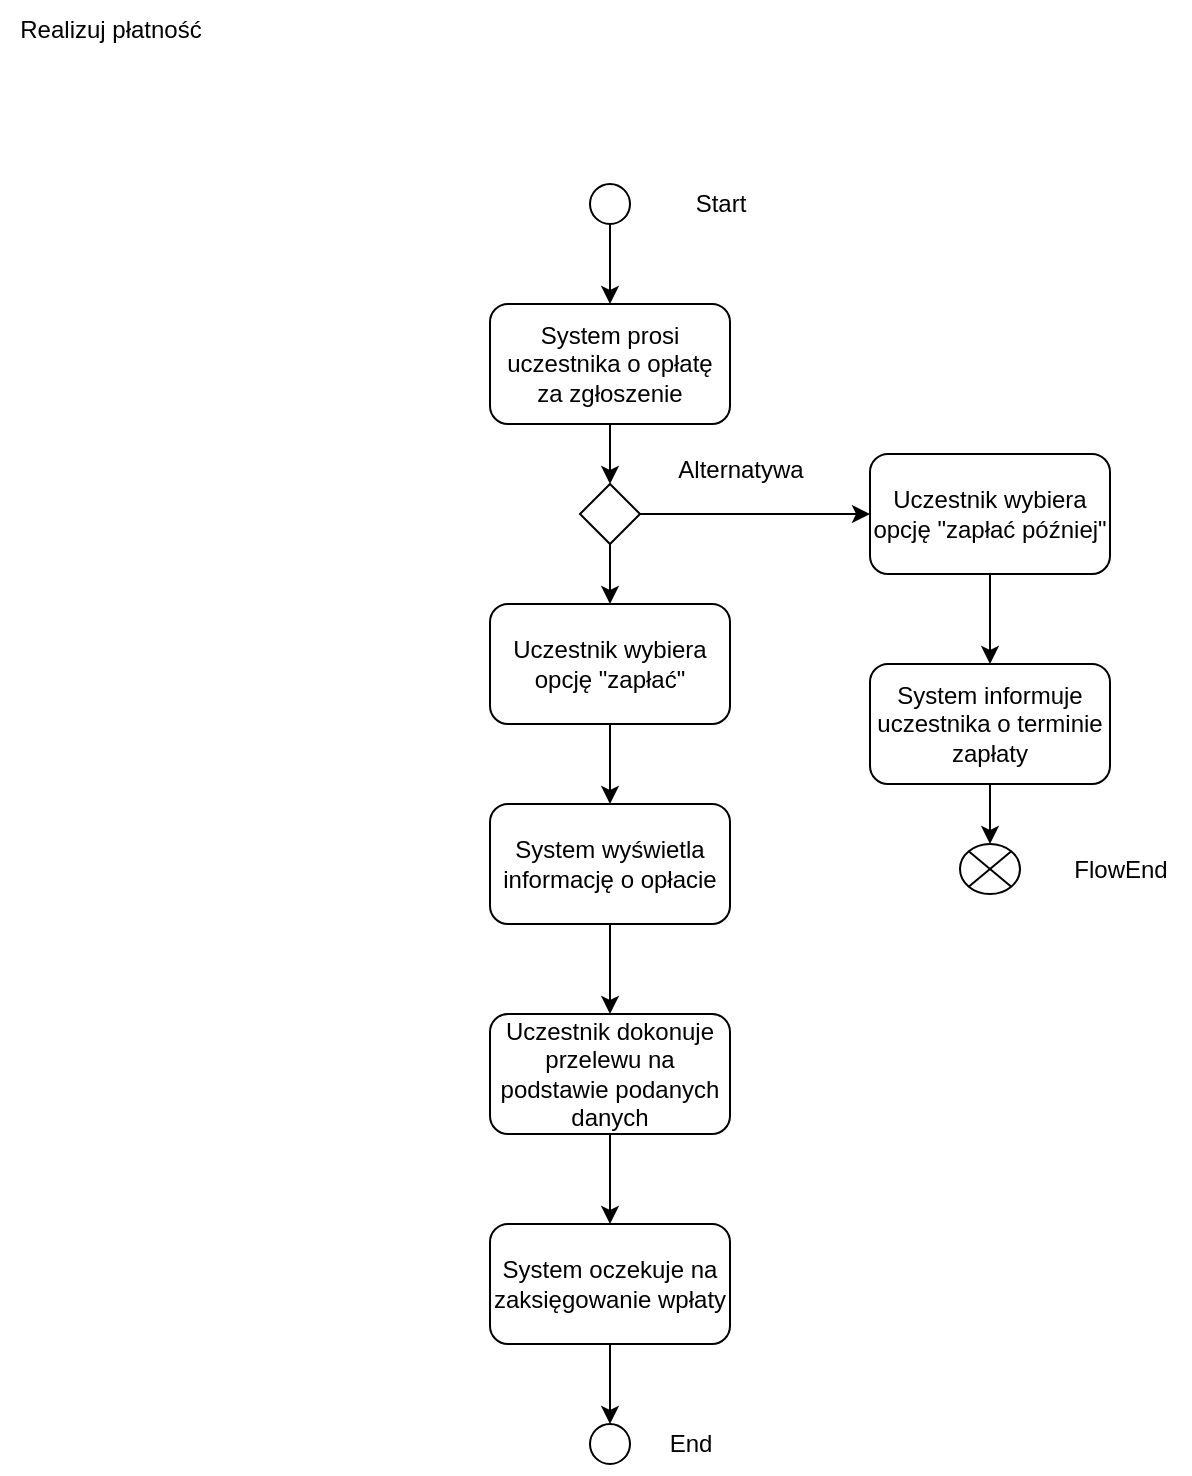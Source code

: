 <mxfile version="24.4.9" type="device">
  <diagram name="Strona-1" id="Gm5R9GJYZE6KJwTukySA">
    <mxGraphModel dx="1235" dy="768" grid="1" gridSize="10" guides="1" tooltips="1" connect="1" arrows="1" fold="1" page="1" pageScale="1" pageWidth="827" pageHeight="1169" math="0" shadow="0">
      <root>
        <mxCell id="0" />
        <mxCell id="1" parent="0" />
        <mxCell id="Gp1HVrZAnIkyRMGSitiX-1" value="Realizuj płatność" style="text;html=1;align=center;verticalAlign=middle;resizable=0;points=[];autosize=1;strokeColor=none;fillColor=none;" vertex="1" parent="1">
          <mxGeometry x="15" y="48" width="110" height="30" as="geometry" />
        </mxCell>
        <mxCell id="Gp1HVrZAnIkyRMGSitiX-8" value="" style="edgeStyle=orthogonalEdgeStyle;rounded=0;orthogonalLoop=1;jettySize=auto;html=1;" edge="1" parent="1" source="Gp1HVrZAnIkyRMGSitiX-2" target="Gp1HVrZAnIkyRMGSitiX-6">
          <mxGeometry relative="1" as="geometry" />
        </mxCell>
        <mxCell id="Gp1HVrZAnIkyRMGSitiX-2" value="System prosi uczestnika o opłatę za zgłoszenie" style="rounded=1;whiteSpace=wrap;html=1;" vertex="1" parent="1">
          <mxGeometry x="260" y="200" width="120" height="60" as="geometry" />
        </mxCell>
        <mxCell id="Gp1HVrZAnIkyRMGSitiX-4" value="" style="edgeStyle=orthogonalEdgeStyle;rounded=0;orthogonalLoop=1;jettySize=auto;html=1;" edge="1" parent="1" source="Gp1HVrZAnIkyRMGSitiX-3" target="Gp1HVrZAnIkyRMGSitiX-2">
          <mxGeometry relative="1" as="geometry" />
        </mxCell>
        <mxCell id="Gp1HVrZAnIkyRMGSitiX-3" value="" style="ellipse;whiteSpace=wrap;html=1;aspect=fixed;" vertex="1" parent="1">
          <mxGeometry x="310" y="140" width="20" height="20" as="geometry" />
        </mxCell>
        <mxCell id="Gp1HVrZAnIkyRMGSitiX-5" value="Start" style="text;html=1;align=center;verticalAlign=middle;resizable=0;points=[];autosize=1;strokeColor=none;fillColor=none;" vertex="1" parent="1">
          <mxGeometry x="350" y="135" width="50" height="30" as="geometry" />
        </mxCell>
        <mxCell id="Gp1HVrZAnIkyRMGSitiX-16" value="" style="edgeStyle=orthogonalEdgeStyle;rounded=0;orthogonalLoop=1;jettySize=auto;html=1;" edge="1" parent="1" source="Gp1HVrZAnIkyRMGSitiX-6" target="Gp1HVrZAnIkyRMGSitiX-9">
          <mxGeometry relative="1" as="geometry" />
        </mxCell>
        <mxCell id="Gp1HVrZAnIkyRMGSitiX-26" value="" style="edgeStyle=orthogonalEdgeStyle;rounded=0;orthogonalLoop=1;jettySize=auto;html=1;" edge="1" parent="1" source="Gp1HVrZAnIkyRMGSitiX-6" target="Gp1HVrZAnIkyRMGSitiX-10">
          <mxGeometry relative="1" as="geometry" />
        </mxCell>
        <mxCell id="Gp1HVrZAnIkyRMGSitiX-6" value="" style="rhombus;whiteSpace=wrap;html=1;" vertex="1" parent="1">
          <mxGeometry x="305" y="290" width="30" height="30" as="geometry" />
        </mxCell>
        <mxCell id="Gp1HVrZAnIkyRMGSitiX-17" value="" style="edgeStyle=orthogonalEdgeStyle;rounded=0;orthogonalLoop=1;jettySize=auto;html=1;" edge="1" parent="1" source="Gp1HVrZAnIkyRMGSitiX-9" target="Gp1HVrZAnIkyRMGSitiX-13">
          <mxGeometry relative="1" as="geometry" />
        </mxCell>
        <mxCell id="Gp1HVrZAnIkyRMGSitiX-9" value="Uczestnik wybiera opcję &quot;zapłać&quot;" style="rounded=1;whiteSpace=wrap;html=1;" vertex="1" parent="1">
          <mxGeometry x="260" y="350" width="120" height="60" as="geometry" />
        </mxCell>
        <mxCell id="Gp1HVrZAnIkyRMGSitiX-28" value="" style="edgeStyle=orthogonalEdgeStyle;rounded=0;orthogonalLoop=1;jettySize=auto;html=1;" edge="1" parent="1" source="Gp1HVrZAnIkyRMGSitiX-10" target="Gp1HVrZAnIkyRMGSitiX-12">
          <mxGeometry relative="1" as="geometry" />
        </mxCell>
        <mxCell id="Gp1HVrZAnIkyRMGSitiX-10" value="Uczestnik wybiera opcję &quot;zapłać później&quot;" style="rounded=1;whiteSpace=wrap;html=1;" vertex="1" parent="1">
          <mxGeometry x="450" y="275" width="120" height="60" as="geometry" />
        </mxCell>
        <mxCell id="Gp1HVrZAnIkyRMGSitiX-24" value="" style="edgeStyle=orthogonalEdgeStyle;rounded=0;orthogonalLoop=1;jettySize=auto;html=1;" edge="1" parent="1" source="Gp1HVrZAnIkyRMGSitiX-11" target="Gp1HVrZAnIkyRMGSitiX-23">
          <mxGeometry relative="1" as="geometry" />
        </mxCell>
        <mxCell id="Gp1HVrZAnIkyRMGSitiX-11" value="System oczekuje na zaksięgowanie wpłaty" style="rounded=1;whiteSpace=wrap;html=1;" vertex="1" parent="1">
          <mxGeometry x="260" y="660" width="120" height="60" as="geometry" />
        </mxCell>
        <mxCell id="Gp1HVrZAnIkyRMGSitiX-30" value="" style="edgeStyle=orthogonalEdgeStyle;rounded=0;orthogonalLoop=1;jettySize=auto;html=1;" edge="1" parent="1" source="Gp1HVrZAnIkyRMGSitiX-12" target="Gp1HVrZAnIkyRMGSitiX-29">
          <mxGeometry relative="1" as="geometry" />
        </mxCell>
        <mxCell id="Gp1HVrZAnIkyRMGSitiX-12" value="System informuje uczestnika o terminie zapłaty" style="rounded=1;whiteSpace=wrap;html=1;" vertex="1" parent="1">
          <mxGeometry x="450" y="380" width="120" height="60" as="geometry" />
        </mxCell>
        <mxCell id="Gp1HVrZAnIkyRMGSitiX-21" value="" style="edgeStyle=orthogonalEdgeStyle;rounded=0;orthogonalLoop=1;jettySize=auto;html=1;" edge="1" parent="1" source="Gp1HVrZAnIkyRMGSitiX-13" target="Gp1HVrZAnIkyRMGSitiX-14">
          <mxGeometry relative="1" as="geometry" />
        </mxCell>
        <mxCell id="Gp1HVrZAnIkyRMGSitiX-13" value="System wyświetla informację o opłacie" style="rounded=1;whiteSpace=wrap;html=1;" vertex="1" parent="1">
          <mxGeometry x="260" y="450" width="120" height="60" as="geometry" />
        </mxCell>
        <mxCell id="Gp1HVrZAnIkyRMGSitiX-22" value="" style="edgeStyle=orthogonalEdgeStyle;rounded=0;orthogonalLoop=1;jettySize=auto;html=1;" edge="1" parent="1" source="Gp1HVrZAnIkyRMGSitiX-14" target="Gp1HVrZAnIkyRMGSitiX-11">
          <mxGeometry relative="1" as="geometry" />
        </mxCell>
        <mxCell id="Gp1HVrZAnIkyRMGSitiX-14" value="Uczestnik dokonuje przelewu na podstawie podanych danych" style="rounded=1;whiteSpace=wrap;html=1;" vertex="1" parent="1">
          <mxGeometry x="260" y="555" width="120" height="60" as="geometry" />
        </mxCell>
        <mxCell id="Gp1HVrZAnIkyRMGSitiX-23" value="" style="ellipse;whiteSpace=wrap;html=1;aspect=fixed;" vertex="1" parent="1">
          <mxGeometry x="310" y="760" width="20" height="20" as="geometry" />
        </mxCell>
        <mxCell id="Gp1HVrZAnIkyRMGSitiX-25" value="End" style="text;html=1;align=center;verticalAlign=middle;resizable=0;points=[];autosize=1;strokeColor=none;fillColor=none;" vertex="1" parent="1">
          <mxGeometry x="340" y="755" width="40" height="30" as="geometry" />
        </mxCell>
        <mxCell id="Gp1HVrZAnIkyRMGSitiX-27" value="Alternatywa" style="text;html=1;align=center;verticalAlign=middle;resizable=0;points=[];autosize=1;strokeColor=none;fillColor=none;" vertex="1" parent="1">
          <mxGeometry x="340" y="268" width="90" height="30" as="geometry" />
        </mxCell>
        <mxCell id="Gp1HVrZAnIkyRMGSitiX-29" value="" style="shape=sumEllipse;perimeter=ellipsePerimeter;whiteSpace=wrap;html=1;backgroundOutline=1;" vertex="1" parent="1">
          <mxGeometry x="495" y="470" width="30" height="25" as="geometry" />
        </mxCell>
        <mxCell id="Gp1HVrZAnIkyRMGSitiX-31" value="FlowEnd" style="text;html=1;align=center;verticalAlign=middle;resizable=0;points=[];autosize=1;strokeColor=none;fillColor=none;" vertex="1" parent="1">
          <mxGeometry x="540" y="467.5" width="70" height="30" as="geometry" />
        </mxCell>
      </root>
    </mxGraphModel>
  </diagram>
</mxfile>
